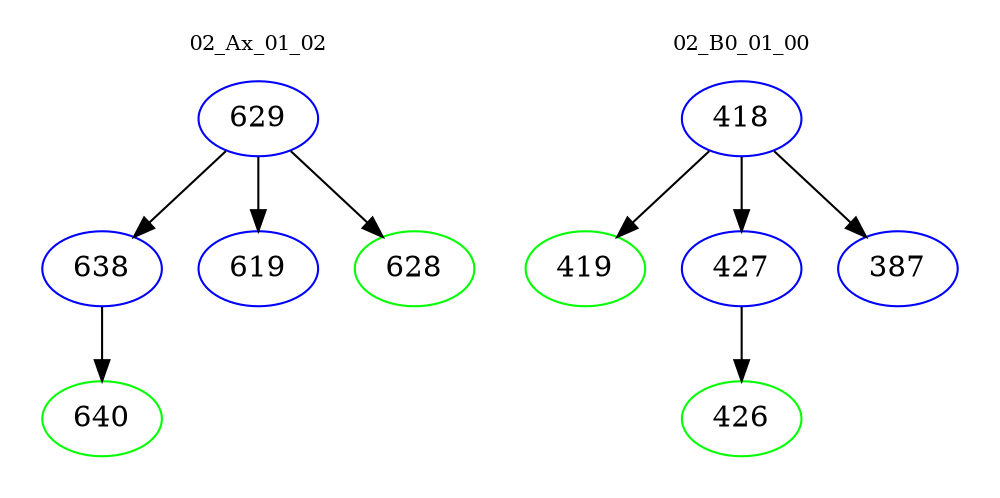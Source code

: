digraph{
subgraph cluster_0 {
color = white
label = "02_Ax_01_02";
fontsize=10;
T0_629 [label="629", color="blue"]
T0_629 -> T0_638 [color="black"]
T0_638 [label="638", color="blue"]
T0_638 -> T0_640 [color="black"]
T0_640 [label="640", color="green"]
T0_629 -> T0_619 [color="black"]
T0_619 [label="619", color="blue"]
T0_629 -> T0_628 [color="black"]
T0_628 [label="628", color="green"]
}
subgraph cluster_1 {
color = white
label = "02_B0_01_00";
fontsize=10;
T1_418 [label="418", color="blue"]
T1_418 -> T1_419 [color="black"]
T1_419 [label="419", color="green"]
T1_418 -> T1_427 [color="black"]
T1_427 [label="427", color="blue"]
T1_427 -> T1_426 [color="black"]
T1_426 [label="426", color="green"]
T1_418 -> T1_387 [color="black"]
T1_387 [label="387", color="blue"]
}
}
